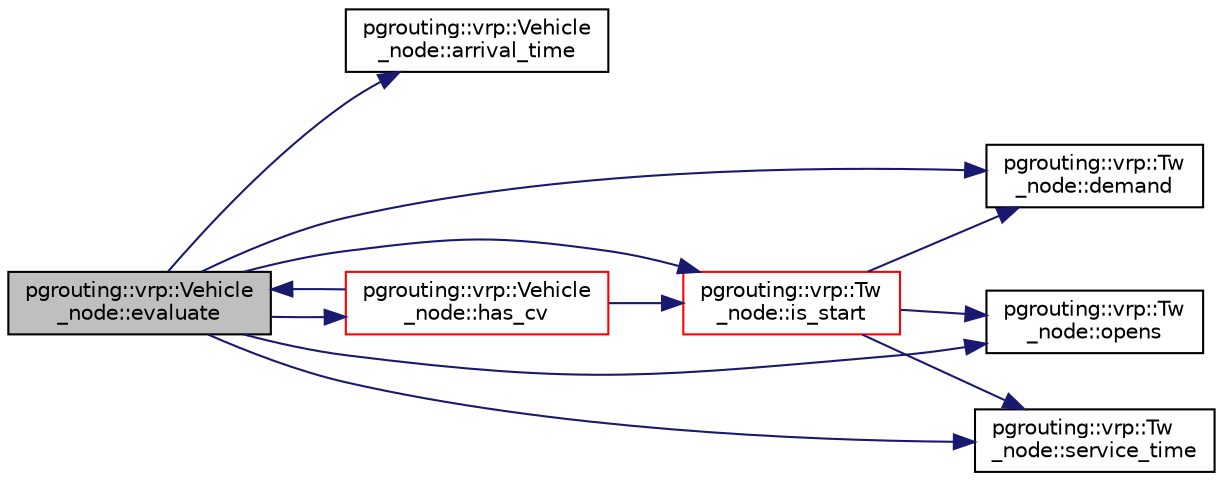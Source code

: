 digraph "pgrouting::vrp::Vehicle_node::evaluate"
{
  edge [fontname="Helvetica",fontsize="10",labelfontname="Helvetica",labelfontsize="10"];
  node [fontname="Helvetica",fontsize="10",shape=record];
  rankdir="LR";
  Node1 [label="pgrouting::vrp::Vehicle\l_node::evaluate",height=0.2,width=0.4,color="black", fillcolor="grey75", style="filled", fontcolor="black"];
  Node1 -> Node2 [color="midnightblue",fontsize="10",style="solid",fontname="Helvetica"];
  Node2 [label="pgrouting::vrp::Vehicle\l_node::arrival_time",height=0.2,width=0.4,color="black", fillcolor="white", style="filled",URL="$classpgrouting_1_1vrp_1_1Vehicle__node.html#a1471454a7717cc13ec4e18250348ae9d",tooltip="Truck&#39;s arrival_time to this node. "];
  Node1 -> Node3 [color="midnightblue",fontsize="10",style="solid",fontname="Helvetica"];
  Node3 [label="pgrouting::vrp::Tw\l_node::demand",height=0.2,width=0.4,color="black", fillcolor="white", style="filled",URL="$classpgrouting_1_1vrp_1_1Tw__node.html#a561022bf17ce680711eea5a7b2146dd1",tooltip="Returns the demand associated with this node. "];
  Node1 -> Node4 [color="midnightblue",fontsize="10",style="solid",fontname="Helvetica"];
  Node4 [label="pgrouting::vrp::Vehicle\l_node::has_cv",height=0.2,width=0.4,color="red", fillcolor="white", style="filled",URL="$classpgrouting_1_1vrp_1_1Vehicle__node.html#a1bf6691edaa8813f83a9b6bf6e1f517d",tooltip="True when not violation. "];
  Node4 -> Node5 [color="midnightblue",fontsize="10",style="solid",fontname="Helvetica"];
  Node5 [label="pgrouting::vrp::Tw\l_node::is_start",height=0.2,width=0.4,color="red", fillcolor="white", style="filled",URL="$classpgrouting_1_1vrp_1_1Tw__node.html#a8849b4f343980675cde9e63d686590d0",tooltip="@ { "];
  Node5 -> Node3 [color="midnightblue",fontsize="10",style="solid",fontname="Helvetica"];
  Node5 -> Node6 [color="midnightblue",fontsize="10",style="solid",fontname="Helvetica"];
  Node6 [label="pgrouting::vrp::Tw\l_node::opens",height=0.2,width=0.4,color="black", fillcolor="white", style="filled",URL="$classpgrouting_1_1vrp_1_1Tw__node.html#a143adbc3116b92e89358dce21910a7eb",tooltip="Returns the opening time. "];
  Node5 -> Node7 [color="midnightblue",fontsize="10",style="solid",fontname="Helvetica"];
  Node7 [label="pgrouting::vrp::Tw\l_node::service_time",height=0.2,width=0.4,color="black", fillcolor="white", style="filled",URL="$classpgrouting_1_1vrp_1_1Tw__node.html#a5d4391a08d6d4f59bf282ea12735224e",tooltip="Returns the service time for this node. "];
  Node4 -> Node1 [color="midnightblue",fontsize="10",style="solid",fontname="Helvetica"];
  Node1 -> Node5 [color="midnightblue",fontsize="10",style="solid",fontname="Helvetica"];
  Node1 -> Node6 [color="midnightblue",fontsize="10",style="solid",fontname="Helvetica"];
  Node1 -> Node7 [color="midnightblue",fontsize="10",style="solid",fontname="Helvetica"];
}
